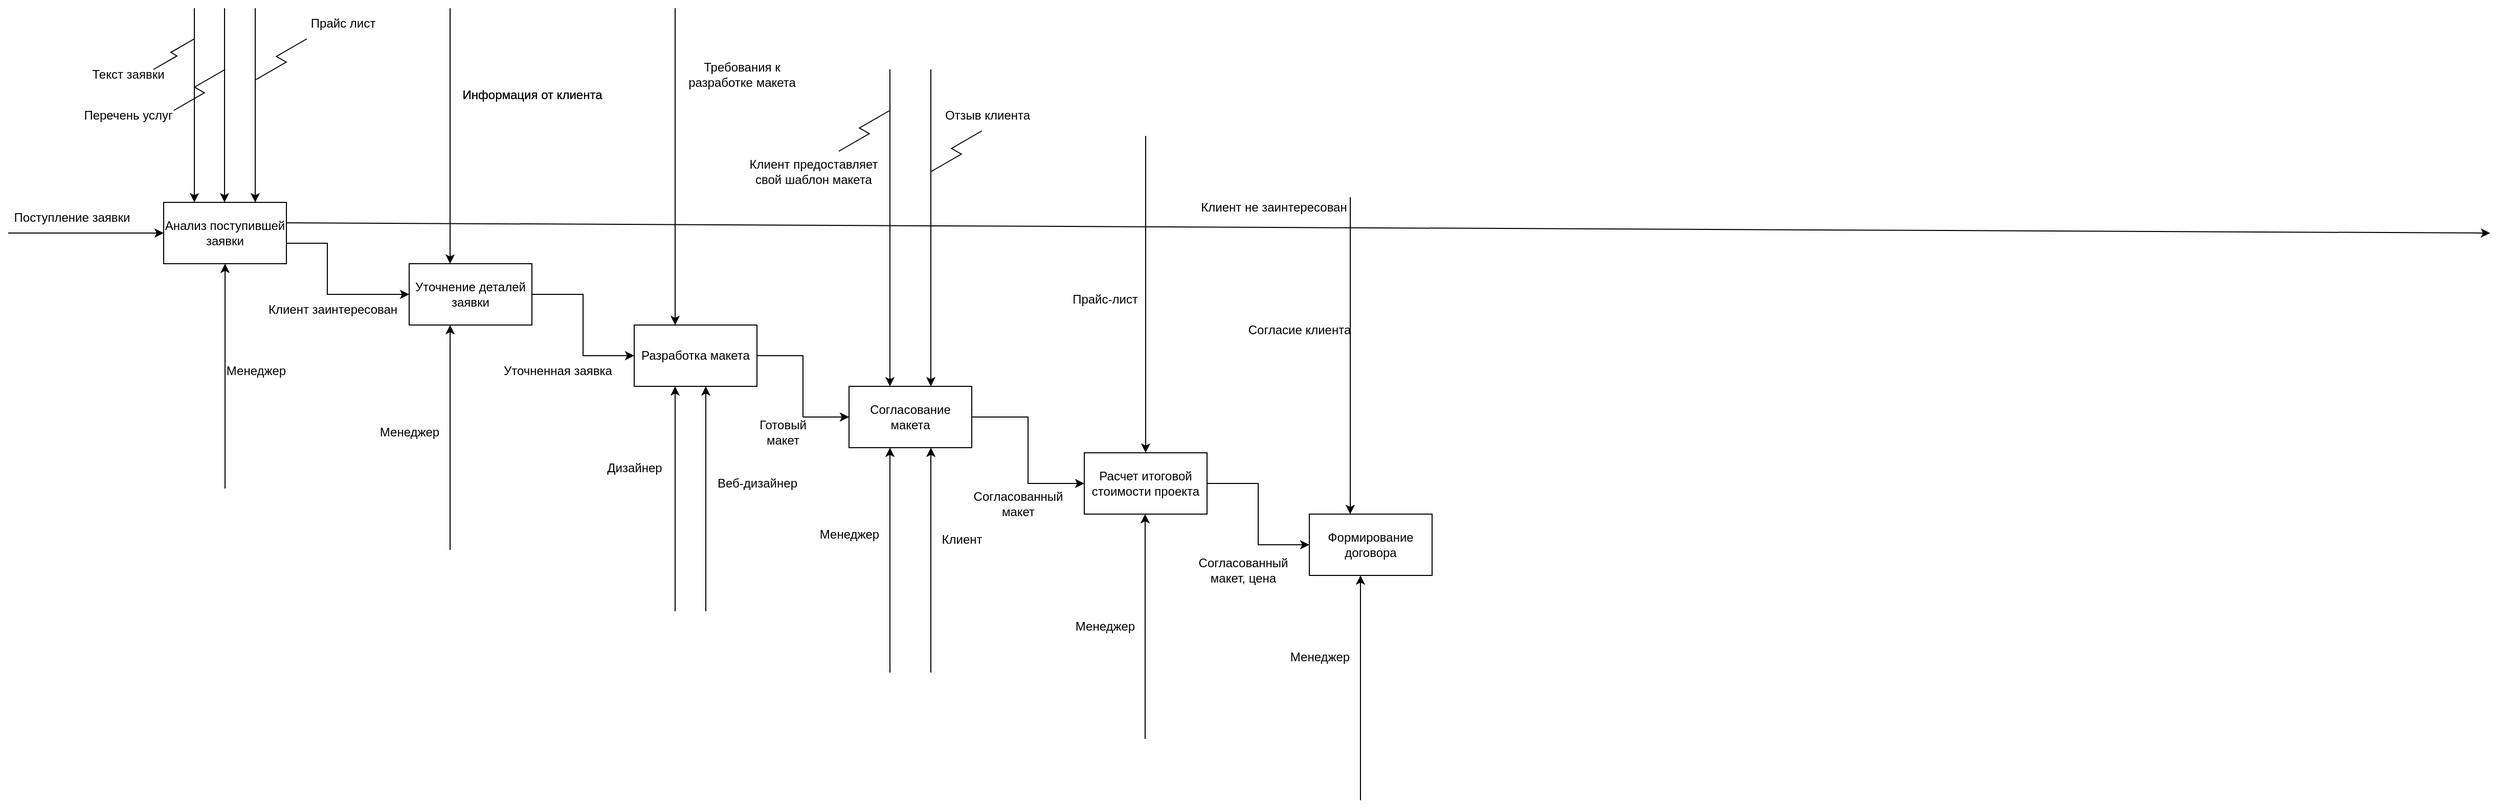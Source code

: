 <mxfile version="20.7.3" type="device"><diagram id="Z3YpefpALJKiG02oCOf4" name="Страница 1"><mxGraphModel dx="1440" dy="837" grid="1" gridSize="10" guides="1" tooltips="1" connect="1" arrows="1" fold="1" page="1" pageScale="1" pageWidth="827" pageHeight="1169" math="0" shadow="0"><root><mxCell id="0"/><mxCell id="1" parent="0"/><mxCell id="_HBrN63vwbaxgo4OwAKq-1" value="Анализ поступившей заявки" style="rounded=0;whiteSpace=wrap;html=1;" vertex="1" parent="1"><mxGeometry x="100" y="270" width="120" height="60" as="geometry"/></mxCell><mxCell id="_HBrN63vwbaxgo4OwAKq-2" value="" style="endArrow=classic;html=1;rounded=0;entryX=0.5;entryY=1;entryDx=0;entryDy=0;" edge="1" parent="1" target="_HBrN63vwbaxgo4OwAKq-1"><mxGeometry width="50" height="50" relative="1" as="geometry"><mxPoint x="160" y="550" as="sourcePoint"/><mxPoint x="170" y="500" as="targetPoint"/></mxGeometry></mxCell><mxCell id="_HBrN63vwbaxgo4OwAKq-3" value="Менеджер" style="text;html=1;align=center;verticalAlign=middle;resizable=0;points=[];autosize=1;strokeColor=none;fillColor=none;" vertex="1" parent="1"><mxGeometry x="150" y="420" width="80" height="30" as="geometry"/></mxCell><mxCell id="_HBrN63vwbaxgo4OwAKq-4" value="" style="endArrow=classic;html=1;rounded=0;entryX=0;entryY=0.5;entryDx=0;entryDy=0;" edge="1" parent="1" target="_HBrN63vwbaxgo4OwAKq-1"><mxGeometry width="50" height="50" relative="1" as="geometry"><mxPoint x="-52" y="300" as="sourcePoint"/><mxPoint x="120" y="340" as="targetPoint"/></mxGeometry></mxCell><mxCell id="_HBrN63vwbaxgo4OwAKq-7" value="Поступление заявки" style="text;html=1;align=center;verticalAlign=middle;resizable=0;points=[];autosize=1;strokeColor=none;fillColor=none;" vertex="1" parent="1"><mxGeometry x="-60" y="270" width="140" height="30" as="geometry"/></mxCell><mxCell id="_HBrN63vwbaxgo4OwAKq-9" value="" style="endArrow=classic;html=1;rounded=0;entryX=0.25;entryY=0;entryDx=0;entryDy=0;" edge="1" parent="1" target="_HBrN63vwbaxgo4OwAKq-1"><mxGeometry width="50" height="50" relative="1" as="geometry"><mxPoint x="130" y="80" as="sourcePoint"/><mxPoint x="120" y="120" as="targetPoint"/></mxGeometry></mxCell><mxCell id="_HBrN63vwbaxgo4OwAKq-10" value="Текст заявки" style="text;html=1;align=center;verticalAlign=middle;resizable=0;points=[];autosize=1;strokeColor=none;fillColor=none;" vertex="1" parent="1"><mxGeometry x="20" y="130" width="90" height="30" as="geometry"/></mxCell><mxCell id="_HBrN63vwbaxgo4OwAKq-11" value="" style="endArrow=classic;html=1;rounded=0;entryX=0.25;entryY=0;entryDx=0;entryDy=0;" edge="1" parent="1"><mxGeometry width="50" height="50" relative="1" as="geometry"><mxPoint x="159.5" y="80" as="sourcePoint"/><mxPoint x="159.5" y="270" as="targetPoint"/></mxGeometry></mxCell><mxCell id="_HBrN63vwbaxgo4OwAKq-12" value="" style="endArrow=classic;html=1;rounded=0;entryX=0.25;entryY=0;entryDx=0;entryDy=0;" edge="1" parent="1"><mxGeometry x="-0.474" y="50" width="50" height="50" relative="1" as="geometry"><mxPoint x="189.5" y="80" as="sourcePoint"/><mxPoint x="189.5" y="270" as="targetPoint"/><mxPoint as="offset"/></mxGeometry></mxCell><mxCell id="_HBrN63vwbaxgo4OwAKq-13" value="" style="edgeStyle=isometricEdgeStyle;endArrow=none;html=1;rounded=0;" edge="1" parent="1"><mxGeometry x="0.524" y="42" width="50" height="100" relative="1" as="geometry"><mxPoint x="90" y="140" as="sourcePoint"/><mxPoint x="130" y="110" as="targetPoint"/><mxPoint as="offset"/></mxGeometry></mxCell><mxCell id="_HBrN63vwbaxgo4OwAKq-15" value="" style="edgeStyle=isometricEdgeStyle;endArrow=none;html=1;rounded=0;" edge="1" parent="1"><mxGeometry x="0.524" y="42" width="50" height="100" relative="1" as="geometry"><mxPoint x="110" y="180" as="sourcePoint"/><mxPoint x="160" y="140" as="targetPoint"/><mxPoint as="offset"/></mxGeometry></mxCell><mxCell id="_HBrN63vwbaxgo4OwAKq-16" value="Перечень услуг" style="text;html=1;align=center;verticalAlign=middle;resizable=0;points=[];autosize=1;strokeColor=none;fillColor=none;" vertex="1" parent="1"><mxGeometry x="10" y="170" width="110" height="30" as="geometry"/></mxCell><mxCell id="_HBrN63vwbaxgo4OwAKq-17" value="" style="edgeStyle=isometricEdgeStyle;endArrow=none;html=1;rounded=0;" edge="1" parent="1"><mxGeometry x="0.524" y="42" width="50" height="100" relative="1" as="geometry"><mxPoint x="190" y="150" as="sourcePoint"/><mxPoint x="240" y="110" as="targetPoint"/><mxPoint as="offset"/></mxGeometry></mxCell><mxCell id="_HBrN63vwbaxgo4OwAKq-18" value="Прайс лист" style="text;html=1;align=center;verticalAlign=middle;resizable=0;points=[];autosize=1;strokeColor=none;fillColor=none;" vertex="1" parent="1"><mxGeometry x="230" y="80" width="90" height="30" as="geometry"/></mxCell><mxCell id="_HBrN63vwbaxgo4OwAKq-32" style="edgeStyle=orthogonalEdgeStyle;rounded=0;orthogonalLoop=1;jettySize=auto;html=1;entryX=0;entryY=0.5;entryDx=0;entryDy=0;" edge="1" parent="1" source="_HBrN63vwbaxgo4OwAKq-19" target="_HBrN63vwbaxgo4OwAKq-31"><mxGeometry relative="1" as="geometry"/></mxCell><mxCell id="_HBrN63vwbaxgo4OwAKq-19" value="Уточнение деталей заявки" style="rounded=0;whiteSpace=wrap;html=1;" vertex="1" parent="1"><mxGeometry x="340" y="330" width="120" height="60" as="geometry"/></mxCell><mxCell id="_HBrN63vwbaxgo4OwAKq-20" value="" style="endArrow=classic;html=1;rounded=0;entryX=0;entryY=0.5;entryDx=0;entryDy=0;" edge="1" parent="1" target="_HBrN63vwbaxgo4OwAKq-19"><mxGeometry width="50" height="50" relative="1" as="geometry"><mxPoint x="220" y="310" as="sourcePoint"/><mxPoint x="372" y="300" as="targetPoint"/><Array as="points"><mxPoint x="260" y="310"/><mxPoint x="260" y="330"/><mxPoint x="260" y="360"/></Array></mxGeometry></mxCell><mxCell id="_HBrN63vwbaxgo4OwAKq-21" value="Клиент заинтересован" style="text;html=1;align=center;verticalAlign=middle;resizable=0;points=[];autosize=1;strokeColor=none;fillColor=none;" vertex="1" parent="1"><mxGeometry x="190" y="360" width="150" height="30" as="geometry"/></mxCell><mxCell id="_HBrN63vwbaxgo4OwAKq-22" value="" style="endArrow=classic;html=1;rounded=0;" edge="1" parent="1"><mxGeometry width="50" height="50" relative="1" as="geometry"><mxPoint x="220" y="290" as="sourcePoint"/><mxPoint x="2374.348" y="300" as="targetPoint"/></mxGeometry></mxCell><mxCell id="_HBrN63vwbaxgo4OwAKq-23" value="Клиент не заинтересован" style="text;html=1;align=center;verticalAlign=middle;resizable=0;points=[];autosize=1;strokeColor=none;fillColor=none;" vertex="1" parent="1"><mxGeometry x="1100" y="260" width="170" height="30" as="geometry"/></mxCell><mxCell id="_HBrN63vwbaxgo4OwAKq-26" value="" style="endArrow=classic;html=1;rounded=0;entryX=0.25;entryY=0;entryDx=0;entryDy=0;" edge="1" parent="1"><mxGeometry x="-0.474" y="50" width="50" height="50" relative="1" as="geometry"><mxPoint x="380" y="80" as="sourcePoint"/><mxPoint x="380" y="330" as="targetPoint"/><mxPoint as="offset"/></mxGeometry></mxCell><mxCell id="_HBrN63vwbaxgo4OwAKq-28" value="Информация от клиента" style="text;html=1;align=center;verticalAlign=middle;resizable=0;points=[];autosize=1;strokeColor=none;fillColor=none;" vertex="1" parent="1"><mxGeometry x="380" y="150" width="160" height="30" as="geometry"/></mxCell><mxCell id="_HBrN63vwbaxgo4OwAKq-29" value="" style="endArrow=classic;html=1;rounded=0;entryX=0.5;entryY=1;entryDx=0;entryDy=0;" edge="1" parent="1"><mxGeometry width="50" height="50" relative="1" as="geometry"><mxPoint x="380" y="610" as="sourcePoint"/><mxPoint x="380" y="390" as="targetPoint"/></mxGeometry></mxCell><mxCell id="_HBrN63vwbaxgo4OwAKq-30" value="Менеджер" style="text;html=1;align=center;verticalAlign=middle;resizable=0;points=[];autosize=1;strokeColor=none;fillColor=none;" vertex="1" parent="1"><mxGeometry x="300" y="480" width="80" height="30" as="geometry"/></mxCell><mxCell id="_HBrN63vwbaxgo4OwAKq-47" style="edgeStyle=orthogonalEdgeStyle;rounded=0;orthogonalLoop=1;jettySize=auto;html=1;entryX=0;entryY=0.5;entryDx=0;entryDy=0;" edge="1" parent="1" source="_HBrN63vwbaxgo4OwAKq-31" target="_HBrN63vwbaxgo4OwAKq-46"><mxGeometry relative="1" as="geometry"/></mxCell><mxCell id="_HBrN63vwbaxgo4OwAKq-31" value="Разработка макета" style="rounded=0;whiteSpace=wrap;html=1;" vertex="1" parent="1"><mxGeometry x="560" y="390" width="120" height="60" as="geometry"/></mxCell><mxCell id="_HBrN63vwbaxgo4OwAKq-33" value="Уточненная заявка" style="text;html=1;align=center;verticalAlign=middle;resizable=0;points=[];autosize=1;strokeColor=none;fillColor=none;" vertex="1" parent="1"><mxGeometry x="420" y="420" width="130" height="30" as="geometry"/></mxCell><mxCell id="_HBrN63vwbaxgo4OwAKq-34" value="" style="endArrow=classic;html=1;rounded=0;entryX=0.25;entryY=0;entryDx=0;entryDy=0;" edge="1" parent="1"><mxGeometry x="-0.474" y="50" width="50" height="50" relative="1" as="geometry"><mxPoint x="600" y="80" as="sourcePoint"/><mxPoint x="600" y="390" as="targetPoint"/><mxPoint as="offset"/></mxGeometry></mxCell><mxCell id="_HBrN63vwbaxgo4OwAKq-36" value="Информация от клиента" style="text;html=1;align=center;verticalAlign=middle;resizable=0;points=[];autosize=1;strokeColor=none;fillColor=none;" vertex="1" parent="1"><mxGeometry x="380" y="150" width="160" height="30" as="geometry"/></mxCell><mxCell id="_HBrN63vwbaxgo4OwAKq-38" value="Требования к &lt;br&gt;разработке макета" style="text;html=1;align=center;verticalAlign=middle;resizable=0;points=[];autosize=1;strokeColor=none;fillColor=none;" vertex="1" parent="1"><mxGeometry x="600" y="125" width="130" height="40" as="geometry"/></mxCell><mxCell id="_HBrN63vwbaxgo4OwAKq-41" value="" style="edgeStyle=isometricEdgeStyle;endArrow=none;html=1;rounded=0;" edge="1" parent="1"><mxGeometry x="0.524" y="42" width="50" height="100" relative="1" as="geometry"><mxPoint x="760" y="220" as="sourcePoint"/><mxPoint x="810" y="180" as="targetPoint"/><mxPoint as="offset"/></mxGeometry></mxCell><mxCell id="_HBrN63vwbaxgo4OwAKq-42" value="Клиент предоставляет &lt;br&gt;свой шаблон макета" style="text;html=1;align=center;verticalAlign=middle;resizable=0;points=[];autosize=1;strokeColor=none;fillColor=none;" vertex="1" parent="1"><mxGeometry x="660" y="220" width="150" height="40" as="geometry"/></mxCell><mxCell id="_HBrN63vwbaxgo4OwAKq-44" value="Дизайнер" style="text;html=1;align=center;verticalAlign=middle;resizable=0;points=[];autosize=1;strokeColor=none;fillColor=none;" vertex="1" parent="1"><mxGeometry x="520" y="515" width="80" height="30" as="geometry"/></mxCell><mxCell id="_HBrN63vwbaxgo4OwAKq-45" value="" style="endArrow=classic;html=1;rounded=0;entryX=0.5;entryY=1;entryDx=0;entryDy=0;" edge="1" parent="1"><mxGeometry width="50" height="50" relative="1" as="geometry"><mxPoint x="600" y="670" as="sourcePoint"/><mxPoint x="600" y="450" as="targetPoint"/></mxGeometry></mxCell><mxCell id="_HBrN63vwbaxgo4OwAKq-58" style="edgeStyle=orthogonalEdgeStyle;rounded=0;orthogonalLoop=1;jettySize=auto;html=1;entryX=0;entryY=0.5;entryDx=0;entryDy=0;" edge="1" parent="1" source="_HBrN63vwbaxgo4OwAKq-46" target="_HBrN63vwbaxgo4OwAKq-57"><mxGeometry relative="1" as="geometry"/></mxCell><mxCell id="_HBrN63vwbaxgo4OwAKq-46" value="Согласование макета" style="rounded=0;whiteSpace=wrap;html=1;" vertex="1" parent="1"><mxGeometry x="770" y="450" width="120" height="60" as="geometry"/></mxCell><mxCell id="_HBrN63vwbaxgo4OwAKq-48" value="Готовый&lt;br&gt;макет" style="text;html=1;align=center;verticalAlign=middle;resizable=0;points=[];autosize=1;strokeColor=none;fillColor=none;" vertex="1" parent="1"><mxGeometry x="670" y="475" width="70" height="40" as="geometry"/></mxCell><mxCell id="_HBrN63vwbaxgo4OwAKq-49" value="" style="endArrow=classic;html=1;rounded=0;entryX=0.5;entryY=1;entryDx=0;entryDy=0;" edge="1" parent="1"><mxGeometry width="50" height="50" relative="1" as="geometry"><mxPoint x="810" y="730" as="sourcePoint"/><mxPoint x="810" y="510" as="targetPoint"/></mxGeometry></mxCell><mxCell id="_HBrN63vwbaxgo4OwAKq-50" value="" style="endArrow=classic;html=1;rounded=0;entryX=0.5;entryY=1;entryDx=0;entryDy=0;" edge="1" parent="1"><mxGeometry width="50" height="50" relative="1" as="geometry"><mxPoint x="850" y="730" as="sourcePoint"/><mxPoint x="850" y="510" as="targetPoint"/></mxGeometry></mxCell><mxCell id="_HBrN63vwbaxgo4OwAKq-51" value="Менеджер" style="text;html=1;align=center;verticalAlign=middle;resizable=0;points=[];autosize=1;strokeColor=none;fillColor=none;" vertex="1" parent="1"><mxGeometry x="730" y="580" width="80" height="30" as="geometry"/></mxCell><mxCell id="_HBrN63vwbaxgo4OwAKq-52" value="Клиент" style="text;html=1;align=center;verticalAlign=middle;resizable=0;points=[];autosize=1;strokeColor=none;fillColor=none;" vertex="1" parent="1"><mxGeometry x="850" y="585" width="60" height="30" as="geometry"/></mxCell><mxCell id="_HBrN63vwbaxgo4OwAKq-53" value="" style="endArrow=classic;html=1;rounded=0;entryX=0.25;entryY=0;entryDx=0;entryDy=0;" edge="1" parent="1"><mxGeometry x="-0.474" y="50" width="50" height="50" relative="1" as="geometry"><mxPoint x="810" y="140" as="sourcePoint"/><mxPoint x="810" y="450" as="targetPoint"/><mxPoint as="offset"/></mxGeometry></mxCell><mxCell id="_HBrN63vwbaxgo4OwAKq-54" value="" style="endArrow=classic;html=1;rounded=0;entryX=0.25;entryY=0;entryDx=0;entryDy=0;" edge="1" parent="1"><mxGeometry x="-0.474" y="50" width="50" height="50" relative="1" as="geometry"><mxPoint x="850" y="140" as="sourcePoint"/><mxPoint x="850" y="450" as="targetPoint"/><mxPoint as="offset"/></mxGeometry></mxCell><mxCell id="_HBrN63vwbaxgo4OwAKq-55" value="" style="edgeStyle=isometricEdgeStyle;endArrow=none;html=1;rounded=0;" edge="1" parent="1"><mxGeometry x="0.524" y="42" width="50" height="100" relative="1" as="geometry"><mxPoint x="850" y="240" as="sourcePoint"/><mxPoint x="900" y="200" as="targetPoint"/><mxPoint as="offset"/></mxGeometry></mxCell><mxCell id="_HBrN63vwbaxgo4OwAKq-56" value="Отзыв клиента" style="text;html=1;align=center;verticalAlign=middle;resizable=0;points=[];autosize=1;strokeColor=none;fillColor=none;" vertex="1" parent="1"><mxGeometry x="850" y="170" width="110" height="30" as="geometry"/></mxCell><mxCell id="_HBrN63vwbaxgo4OwAKq-66" style="edgeStyle=orthogonalEdgeStyle;rounded=0;orthogonalLoop=1;jettySize=auto;html=1;entryX=0;entryY=0.5;entryDx=0;entryDy=0;" edge="1" parent="1" source="_HBrN63vwbaxgo4OwAKq-57" target="_HBrN63vwbaxgo4OwAKq-65"><mxGeometry relative="1" as="geometry"/></mxCell><mxCell id="_HBrN63vwbaxgo4OwAKq-57" value="Расчет итоговой стоимости проекта" style="rounded=0;whiteSpace=wrap;html=1;" vertex="1" parent="1"><mxGeometry x="1000" y="515" width="120" height="60" as="geometry"/></mxCell><mxCell id="_HBrN63vwbaxgo4OwAKq-59" value="Согласованный&lt;br&gt;макет" style="text;html=1;align=center;verticalAlign=middle;resizable=0;points=[];autosize=1;strokeColor=none;fillColor=none;" vertex="1" parent="1"><mxGeometry x="880" y="545" width="110" height="40" as="geometry"/></mxCell><mxCell id="_HBrN63vwbaxgo4OwAKq-60" value="" style="endArrow=classic;html=1;rounded=0;entryX=0.5;entryY=1;entryDx=0;entryDy=0;" edge="1" parent="1"><mxGeometry width="50" height="50" relative="1" as="geometry"><mxPoint x="1059.47" y="795" as="sourcePoint"/><mxPoint x="1059.47" y="575" as="targetPoint"/></mxGeometry></mxCell><mxCell id="_HBrN63vwbaxgo4OwAKq-61" value="Менеджер" style="text;html=1;align=center;verticalAlign=middle;resizable=0;points=[];autosize=1;strokeColor=none;fillColor=none;" vertex="1" parent="1"><mxGeometry x="980" y="670" width="80" height="30" as="geometry"/></mxCell><mxCell id="_HBrN63vwbaxgo4OwAKq-62" value="" style="endArrow=classic;html=1;rounded=0;entryX=0.25;entryY=0;entryDx=0;entryDy=0;" edge="1" parent="1"><mxGeometry x="-0.474" y="50" width="50" height="50" relative="1" as="geometry"><mxPoint x="1060" y="205" as="sourcePoint"/><mxPoint x="1060" y="515" as="targetPoint"/><mxPoint as="offset"/></mxGeometry></mxCell><mxCell id="_HBrN63vwbaxgo4OwAKq-64" value="Прайс-лист" style="text;html=1;align=center;verticalAlign=middle;resizable=0;points=[];autosize=1;strokeColor=none;fillColor=none;" vertex="1" parent="1"><mxGeometry x="975" y="350" width="90" height="30" as="geometry"/></mxCell><mxCell id="_HBrN63vwbaxgo4OwAKq-65" value="Формирование договора" style="rounded=0;whiteSpace=wrap;html=1;" vertex="1" parent="1"><mxGeometry x="1220" y="575" width="120" height="60" as="geometry"/></mxCell><mxCell id="_HBrN63vwbaxgo4OwAKq-67" value="Согласованный&lt;br&gt;макет, цена" style="text;html=1;align=center;verticalAlign=middle;resizable=0;points=[];autosize=1;strokeColor=none;fillColor=none;" vertex="1" parent="1"><mxGeometry x="1100" y="610" width="110" height="40" as="geometry"/></mxCell><mxCell id="_HBrN63vwbaxgo4OwAKq-68" value="" style="endArrow=classic;html=1;rounded=0;entryX=0.25;entryY=0;entryDx=0;entryDy=0;" edge="1" parent="1"><mxGeometry x="-0.474" y="50" width="50" height="50" relative="1" as="geometry"><mxPoint x="1260" y="265" as="sourcePoint"/><mxPoint x="1260" y="575" as="targetPoint"/><mxPoint as="offset"/></mxGeometry></mxCell><mxCell id="_HBrN63vwbaxgo4OwAKq-69" value="Согласие клиента" style="text;html=1;align=center;verticalAlign=middle;resizable=0;points=[];autosize=1;strokeColor=none;fillColor=none;" vertex="1" parent="1"><mxGeometry x="1150" y="380" width="120" height="30" as="geometry"/></mxCell><mxCell id="_HBrN63vwbaxgo4OwAKq-70" value="" style="endArrow=classic;html=1;rounded=0;entryX=0.5;entryY=1;entryDx=0;entryDy=0;" edge="1" parent="1"><mxGeometry width="50" height="50" relative="1" as="geometry"><mxPoint x="1270.0" y="855" as="sourcePoint"/><mxPoint x="1270.0" y="635" as="targetPoint"/></mxGeometry></mxCell><mxCell id="_HBrN63vwbaxgo4OwAKq-71" value="Менеджер" style="text;html=1;align=center;verticalAlign=middle;resizable=0;points=[];autosize=1;strokeColor=none;fillColor=none;" vertex="1" parent="1"><mxGeometry x="1190" y="700" width="80" height="30" as="geometry"/></mxCell><mxCell id="_HBrN63vwbaxgo4OwAKq-72" value="" style="endArrow=classic;html=1;rounded=0;entryX=0.5;entryY=1;entryDx=0;entryDy=0;" edge="1" parent="1"><mxGeometry width="50" height="50" relative="1" as="geometry"><mxPoint x="630" y="670" as="sourcePoint"/><mxPoint x="630" y="450" as="targetPoint"/></mxGeometry></mxCell><mxCell id="_HBrN63vwbaxgo4OwAKq-73" value="Веб-дизайнер" style="text;html=1;align=center;verticalAlign=middle;resizable=0;points=[];autosize=1;strokeColor=none;fillColor=none;" vertex="1" parent="1"><mxGeometry x="630" y="530" width="100" height="30" as="geometry"/></mxCell></root></mxGraphModel></diagram></mxfile>